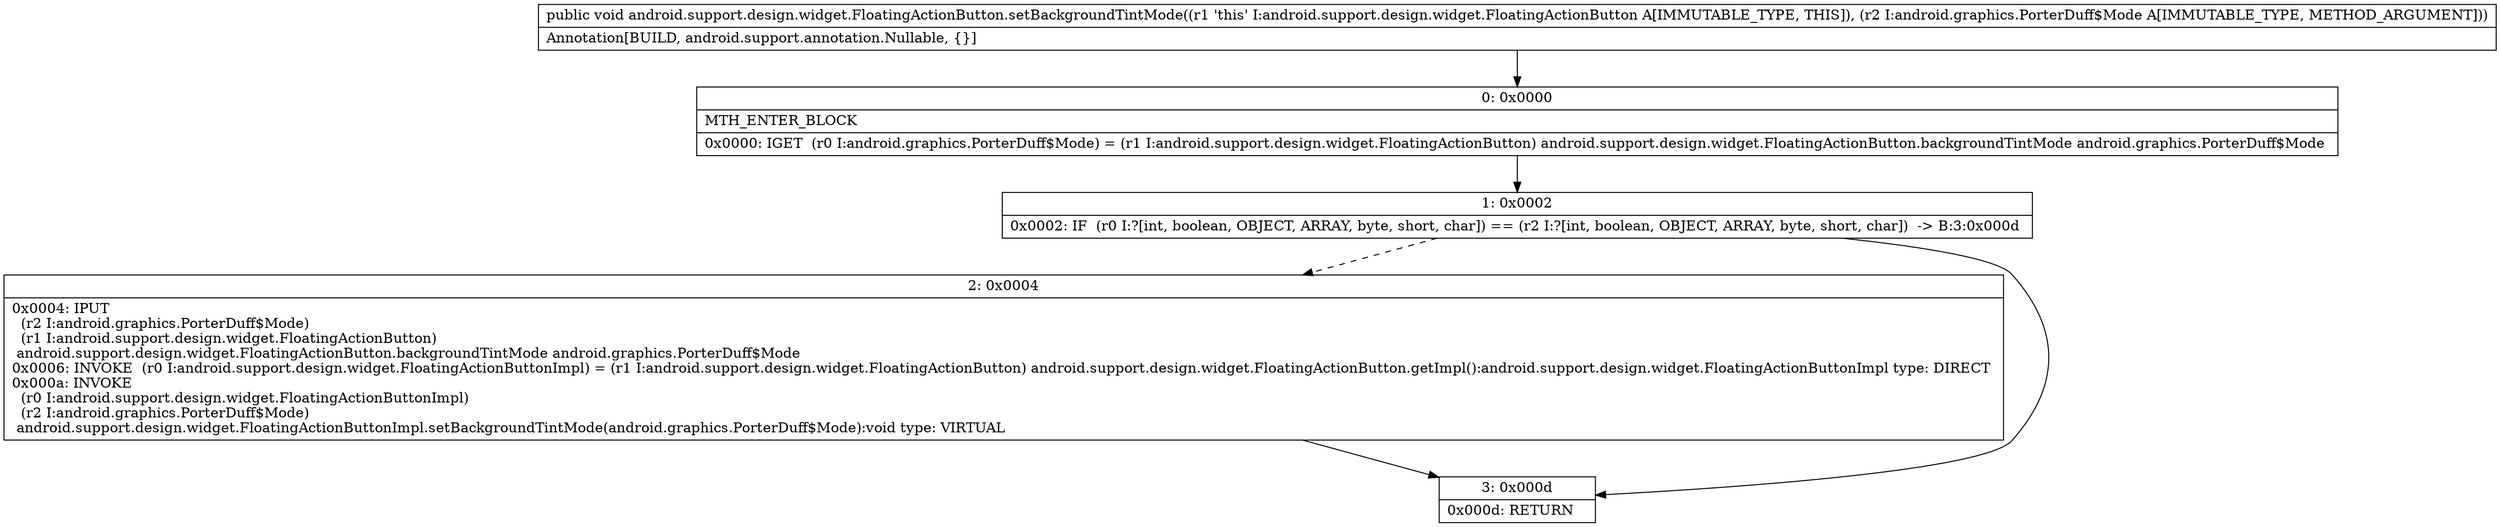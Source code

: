 digraph "CFG forandroid.support.design.widget.FloatingActionButton.setBackgroundTintMode(Landroid\/graphics\/PorterDuff$Mode;)V" {
Node_0 [shape=record,label="{0\:\ 0x0000|MTH_ENTER_BLOCK\l|0x0000: IGET  (r0 I:android.graphics.PorterDuff$Mode) = (r1 I:android.support.design.widget.FloatingActionButton) android.support.design.widget.FloatingActionButton.backgroundTintMode android.graphics.PorterDuff$Mode \l}"];
Node_1 [shape=record,label="{1\:\ 0x0002|0x0002: IF  (r0 I:?[int, boolean, OBJECT, ARRAY, byte, short, char]) == (r2 I:?[int, boolean, OBJECT, ARRAY, byte, short, char])  \-\> B:3:0x000d \l}"];
Node_2 [shape=record,label="{2\:\ 0x0004|0x0004: IPUT  \l  (r2 I:android.graphics.PorterDuff$Mode)\l  (r1 I:android.support.design.widget.FloatingActionButton)\l android.support.design.widget.FloatingActionButton.backgroundTintMode android.graphics.PorterDuff$Mode \l0x0006: INVOKE  (r0 I:android.support.design.widget.FloatingActionButtonImpl) = (r1 I:android.support.design.widget.FloatingActionButton) android.support.design.widget.FloatingActionButton.getImpl():android.support.design.widget.FloatingActionButtonImpl type: DIRECT \l0x000a: INVOKE  \l  (r0 I:android.support.design.widget.FloatingActionButtonImpl)\l  (r2 I:android.graphics.PorterDuff$Mode)\l android.support.design.widget.FloatingActionButtonImpl.setBackgroundTintMode(android.graphics.PorterDuff$Mode):void type: VIRTUAL \l}"];
Node_3 [shape=record,label="{3\:\ 0x000d|0x000d: RETURN   \l}"];
MethodNode[shape=record,label="{public void android.support.design.widget.FloatingActionButton.setBackgroundTintMode((r1 'this' I:android.support.design.widget.FloatingActionButton A[IMMUTABLE_TYPE, THIS]), (r2 I:android.graphics.PorterDuff$Mode A[IMMUTABLE_TYPE, METHOD_ARGUMENT]))  | Annotation[BUILD, android.support.annotation.Nullable, \{\}]\l}"];
MethodNode -> Node_0;
Node_0 -> Node_1;
Node_1 -> Node_2[style=dashed];
Node_1 -> Node_3;
Node_2 -> Node_3;
}

